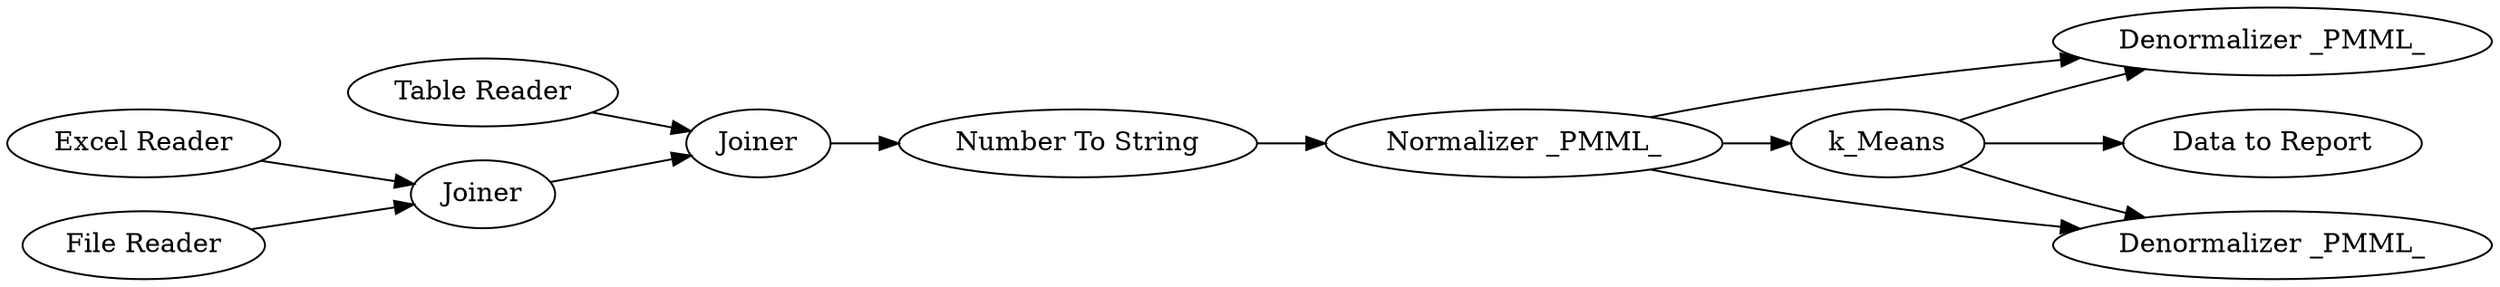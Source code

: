 digraph {
	211 -> 205
	205 -> 200
	200 -> 140
	138 -> 140
	138 -> 202
	209 -> 211
	200 -> 138
	200 -> 141
	207 -> 210
	138 -> 141
	210 -> 211
	208 -> 210
	210 [label=Joiner]
	211 [label=Joiner]
	208 [label="File Reader"]
	140 [label="Denormalizer _PMML_"]
	207 [label="Excel Reader"]
	205 [label="Number To String"]
	138 [label=k_Means]
	202 [label="Data to Report"]
	200 [label="Normalizer _PMML_"]
	209 [label="Table Reader"]
	141 [label="Denormalizer _PMML_"]
	rankdir=LR
}
